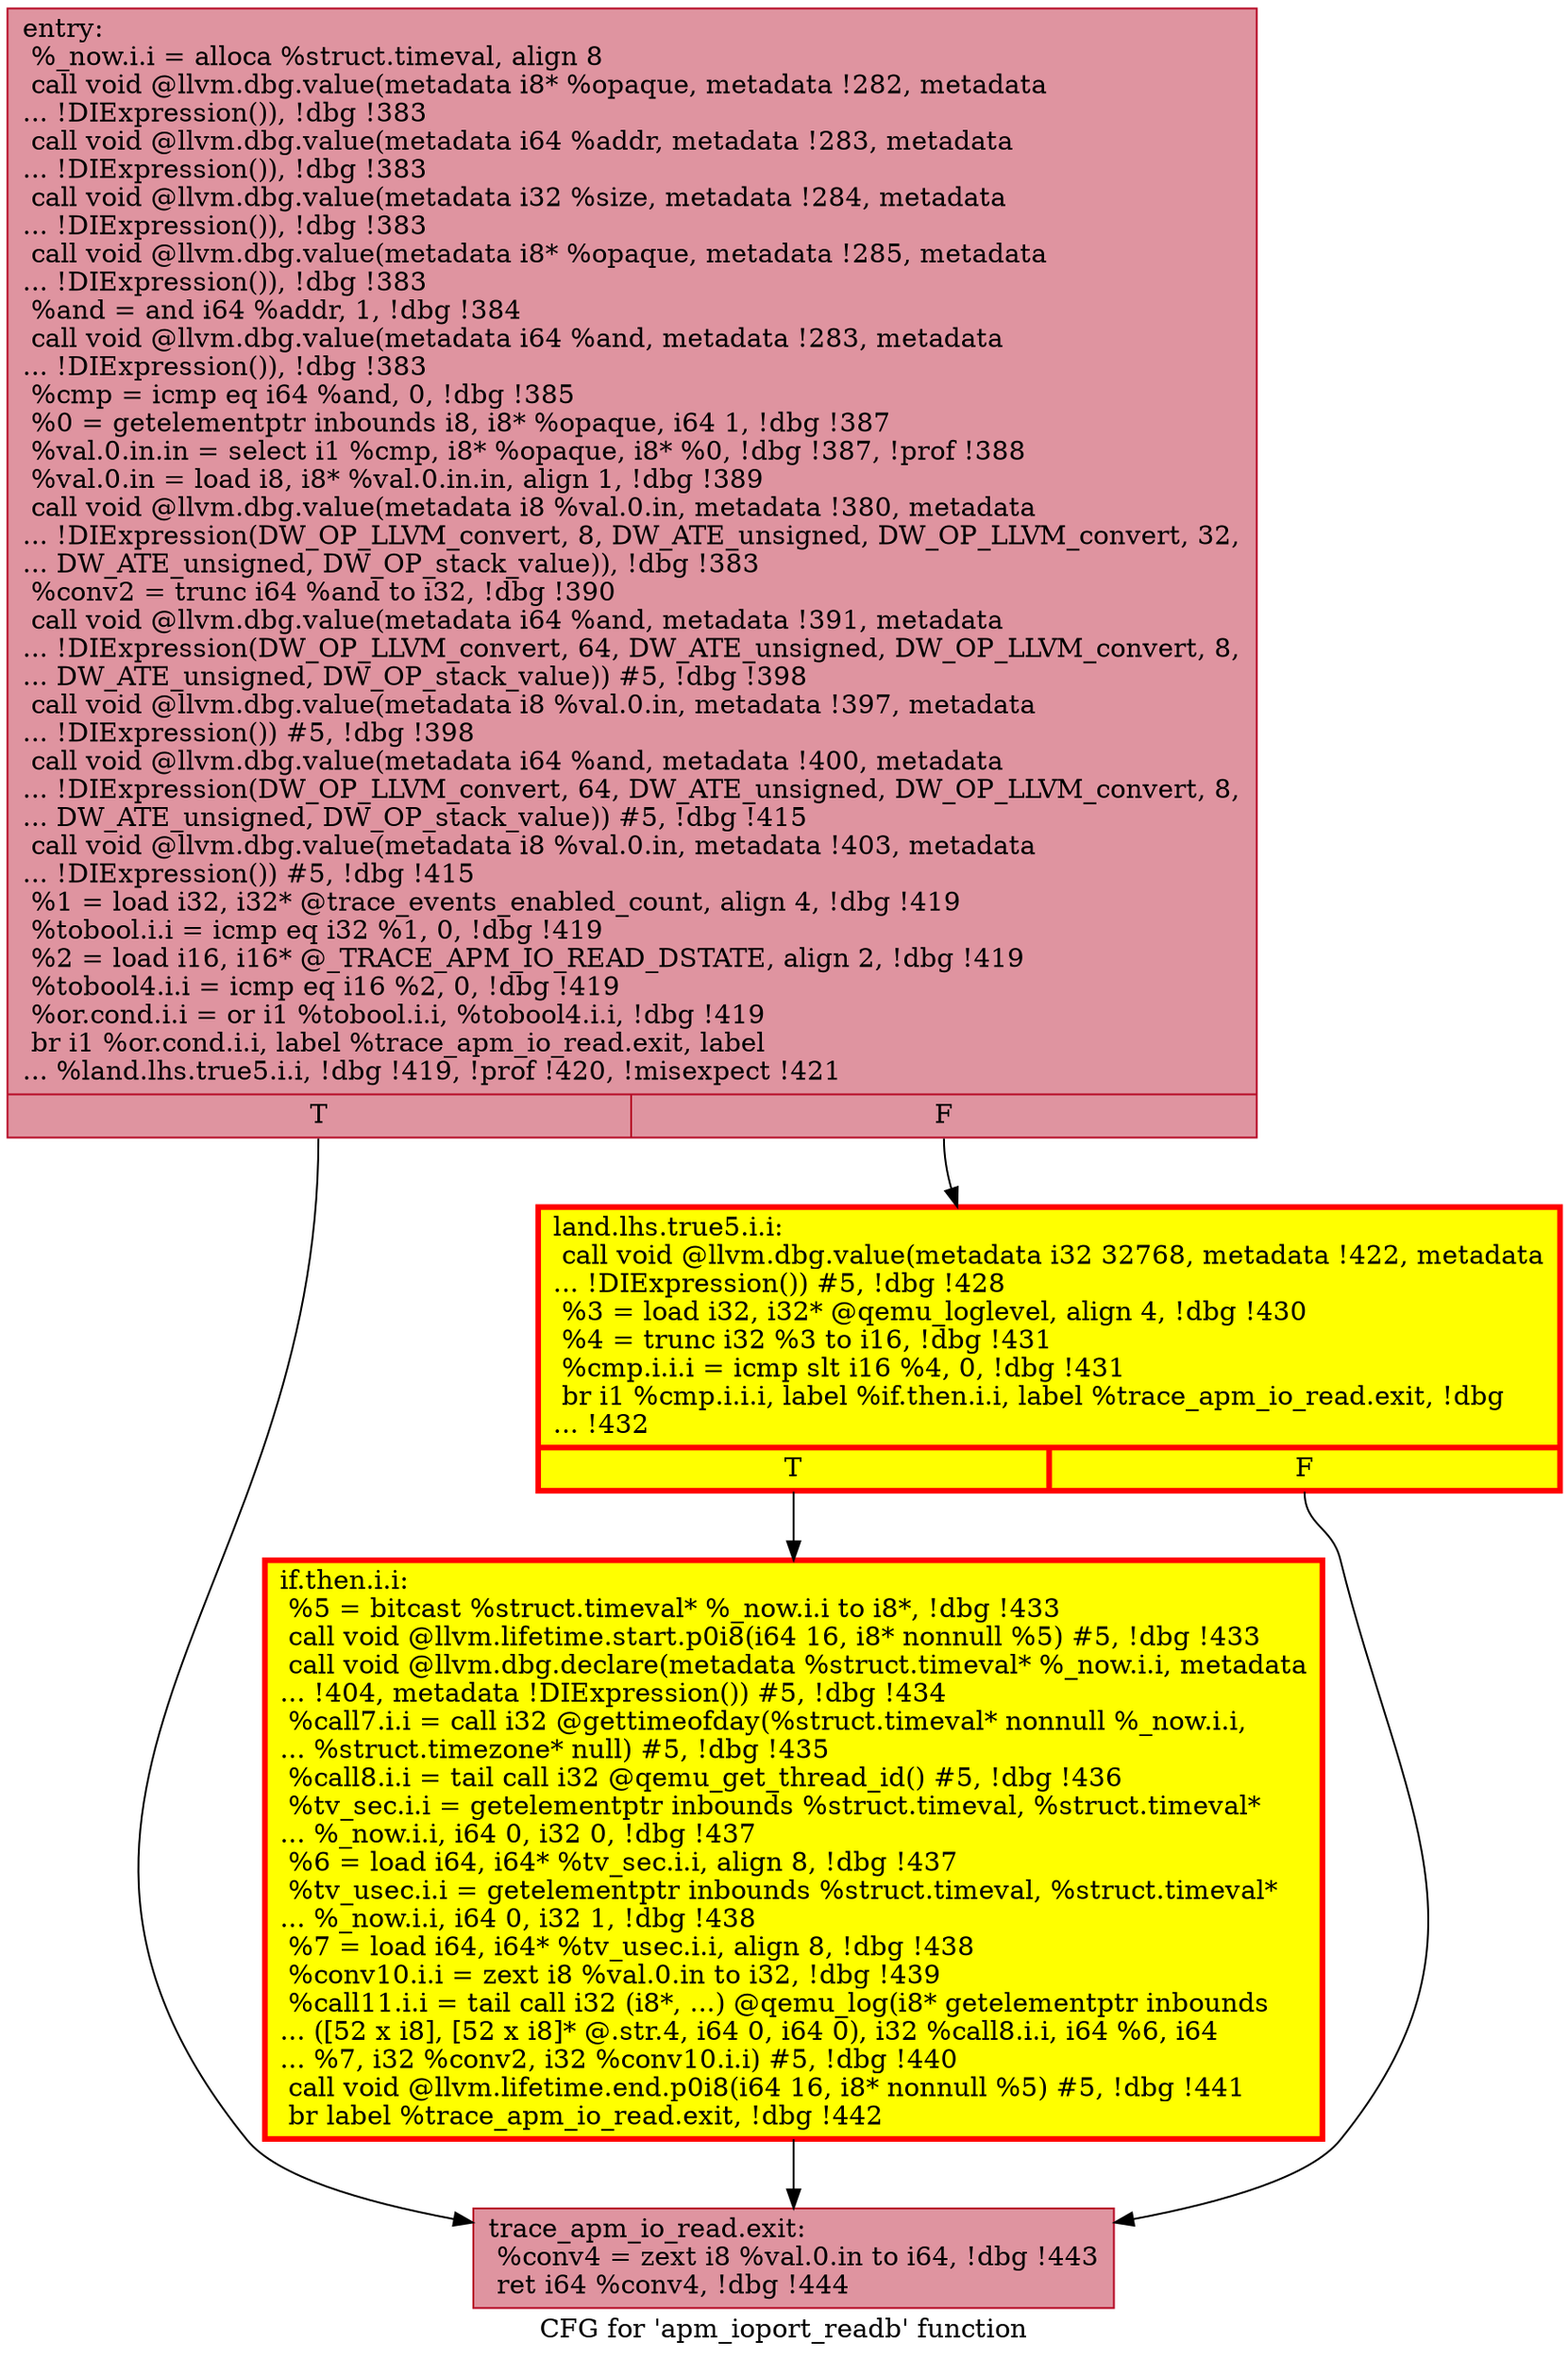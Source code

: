 digraph "CFG for 'apm_ioport_readb' function" {
	label="CFG for 'apm_ioport_readb' function";

	Node0x5618f04ea780 [shape=record,color="#b70d28ff", style=filled, fillcolor="#b70d2870",label="{entry:\l  %_now.i.i = alloca %struct.timeval, align 8\l  call void @llvm.dbg.value(metadata i8* %opaque, metadata !282, metadata\l... !DIExpression()), !dbg !383\l  call void @llvm.dbg.value(metadata i64 %addr, metadata !283, metadata\l... !DIExpression()), !dbg !383\l  call void @llvm.dbg.value(metadata i32 %size, metadata !284, metadata\l... !DIExpression()), !dbg !383\l  call void @llvm.dbg.value(metadata i8* %opaque, metadata !285, metadata\l... !DIExpression()), !dbg !383\l  %and = and i64 %addr, 1, !dbg !384\l  call void @llvm.dbg.value(metadata i64 %and, metadata !283, metadata\l... !DIExpression()), !dbg !383\l  %cmp = icmp eq i64 %and, 0, !dbg !385\l  %0 = getelementptr inbounds i8, i8* %opaque, i64 1, !dbg !387\l  %val.0.in.in = select i1 %cmp, i8* %opaque, i8* %0, !dbg !387, !prof !388\l  %val.0.in = load i8, i8* %val.0.in.in, align 1, !dbg !389\l  call void @llvm.dbg.value(metadata i8 %val.0.in, metadata !380, metadata\l... !DIExpression(DW_OP_LLVM_convert, 8, DW_ATE_unsigned, DW_OP_LLVM_convert, 32,\l... DW_ATE_unsigned, DW_OP_stack_value)), !dbg !383\l  %conv2 = trunc i64 %and to i32, !dbg !390\l  call void @llvm.dbg.value(metadata i64 %and, metadata !391, metadata\l... !DIExpression(DW_OP_LLVM_convert, 64, DW_ATE_unsigned, DW_OP_LLVM_convert, 8,\l... DW_ATE_unsigned, DW_OP_stack_value)) #5, !dbg !398\l  call void @llvm.dbg.value(metadata i8 %val.0.in, metadata !397, metadata\l... !DIExpression()) #5, !dbg !398\l  call void @llvm.dbg.value(metadata i64 %and, metadata !400, metadata\l... !DIExpression(DW_OP_LLVM_convert, 64, DW_ATE_unsigned, DW_OP_LLVM_convert, 8,\l... DW_ATE_unsigned, DW_OP_stack_value)) #5, !dbg !415\l  call void @llvm.dbg.value(metadata i8 %val.0.in, metadata !403, metadata\l... !DIExpression()) #5, !dbg !415\l  %1 = load i32, i32* @trace_events_enabled_count, align 4, !dbg !419\l  %tobool.i.i = icmp eq i32 %1, 0, !dbg !419\l  %2 = load i16, i16* @_TRACE_APM_IO_READ_DSTATE, align 2, !dbg !419\l  %tobool4.i.i = icmp eq i16 %2, 0, !dbg !419\l  %or.cond.i.i = or i1 %tobool.i.i, %tobool4.i.i, !dbg !419\l  br i1 %or.cond.i.i, label %trace_apm_io_read.exit, label\l... %land.lhs.true5.i.i, !dbg !419, !prof !420, !misexpect !421\l|{<s0>T|<s1>F}}"];
	Node0x5618f04ea780:s0 -> Node0x5618f055d180;
	Node0x5618f04ea780:s1 -> Node0x5618f052b1c0;
	Node0x5618f052b1c0 [shape=record,penwidth=3.0, style="filled", color="red", fillcolor="yellow",label="{land.lhs.true5.i.i:                               \l  call void @llvm.dbg.value(metadata i32 32768, metadata !422, metadata\l... !DIExpression()) #5, !dbg !428\l  %3 = load i32, i32* @qemu_loglevel, align 4, !dbg !430\l  %4 = trunc i32 %3 to i16, !dbg !431\l  %cmp.i.i.i = icmp slt i16 %4, 0, !dbg !431\l  br i1 %cmp.i.i.i, label %if.then.i.i, label %trace_apm_io_read.exit, !dbg\l... !432\l|{<s0>T|<s1>F}}"];
	Node0x5618f052b1c0:s0 -> Node0x5618f0552370;
	Node0x5618f052b1c0:s1 -> Node0x5618f055d180;
	Node0x5618f0552370 [shape=record,penwidth=3.0, style="filled", color="red", fillcolor="yellow",label="{if.then.i.i:                                      \l  %5 = bitcast %struct.timeval* %_now.i.i to i8*, !dbg !433\l  call void @llvm.lifetime.start.p0i8(i64 16, i8* nonnull %5) #5, !dbg !433\l  call void @llvm.dbg.declare(metadata %struct.timeval* %_now.i.i, metadata\l... !404, metadata !DIExpression()) #5, !dbg !434\l  %call7.i.i = call i32 @gettimeofday(%struct.timeval* nonnull %_now.i.i,\l... %struct.timezone* null) #5, !dbg !435\l  %call8.i.i = tail call i32 @qemu_get_thread_id() #5, !dbg !436\l  %tv_sec.i.i = getelementptr inbounds %struct.timeval, %struct.timeval*\l... %_now.i.i, i64 0, i32 0, !dbg !437\l  %6 = load i64, i64* %tv_sec.i.i, align 8, !dbg !437\l  %tv_usec.i.i = getelementptr inbounds %struct.timeval, %struct.timeval*\l... %_now.i.i, i64 0, i32 1, !dbg !438\l  %7 = load i64, i64* %tv_usec.i.i, align 8, !dbg !438\l  %conv10.i.i = zext i8 %val.0.in to i32, !dbg !439\l  %call11.i.i = tail call i32 (i8*, ...) @qemu_log(i8* getelementptr inbounds\l... ([52 x i8], [52 x i8]* @.str.4, i64 0, i64 0), i32 %call8.i.i, i64 %6, i64\l... %7, i32 %conv2, i32 %conv10.i.i) #5, !dbg !440\l  call void @llvm.lifetime.end.p0i8(i64 16, i8* nonnull %5) #5, !dbg !441\l  br label %trace_apm_io_read.exit, !dbg !442\l}"];
	Node0x5618f0552370 -> Node0x5618f055d180;
	Node0x5618f055d180 [shape=record,color="#b70d28ff", style=filled, fillcolor="#b70d2870",label="{trace_apm_io_read.exit:                           \l  %conv4 = zext i8 %val.0.in to i64, !dbg !443\l  ret i64 %conv4, !dbg !444\l}"];
}
